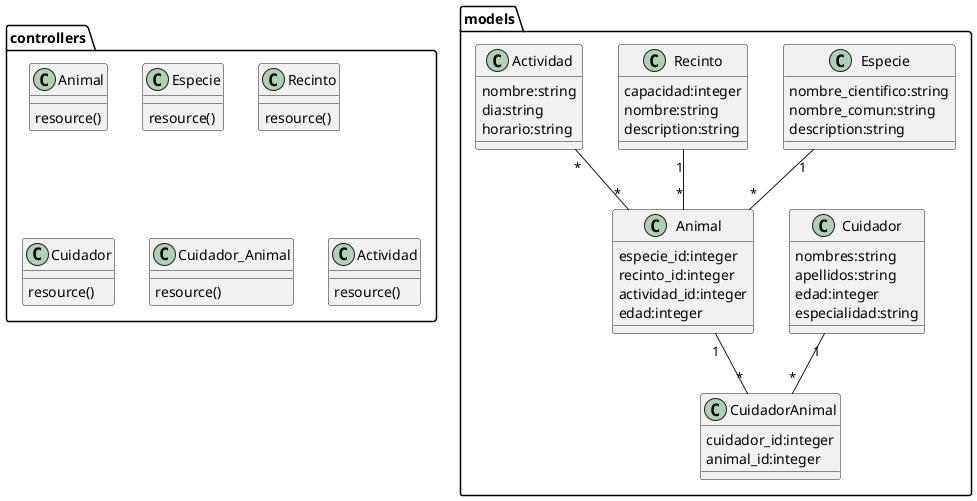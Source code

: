 @startuml "MATIAS"

class models.Animal{
    especie_id:integer
    recinto_id:integer
    actividad_id:integer
    edad:integer
}
class models.Especie{
    nombre_cientifico:string
    nombre_comun:string
    description:string
}

class models.Recinto{
    capacidad:integer
    nombre:string
    description:string
}

class models.Cuidador{
    nombres:string
    apellidos:string
    edad:integer
    especialidad:string
}
class models.CuidadorAnimal{
    cuidador_id:integer
    animal_id:integer
}
class models.Actividad{
    nombre:string
    dia:string
    horario:string
}


class controllers.Animal{
    resource()

}
class controllers.Especie{
    resource()
}

class controllers.Recinto{
    resource()
}

class controllers.Cuidador{
    resource()

}
class controllers.Cuidador_Animal{
    resource()

}
class controllers.Actividad{
    resource()

}

models.Especie "1" -- "*" models.Animal
models.Recinto "1" -- "*" models.Animal
models.Actividad "*" -- "*" models.Animal
models.Cuidador "1" -- "*" models.CuidadorAnimal
models.Animal "1" -- "*" models.CuidadorAnimal

@enduml
